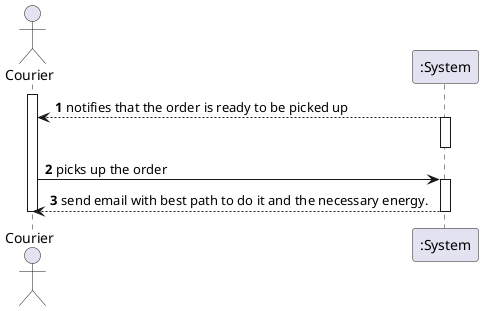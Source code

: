 @startuml
autonumber

actor "Courier" as COL
activate COL

":System" --> COL :notifies that the order is ready to be picked up
activate ":System"
deactivate ":System"

COL -> ":System" :picks up the order
activate ":System"
":System" --> COL : send email with best path to do it and the necessary energy.
deactivate ":System"

deactivate COL

@enduml
